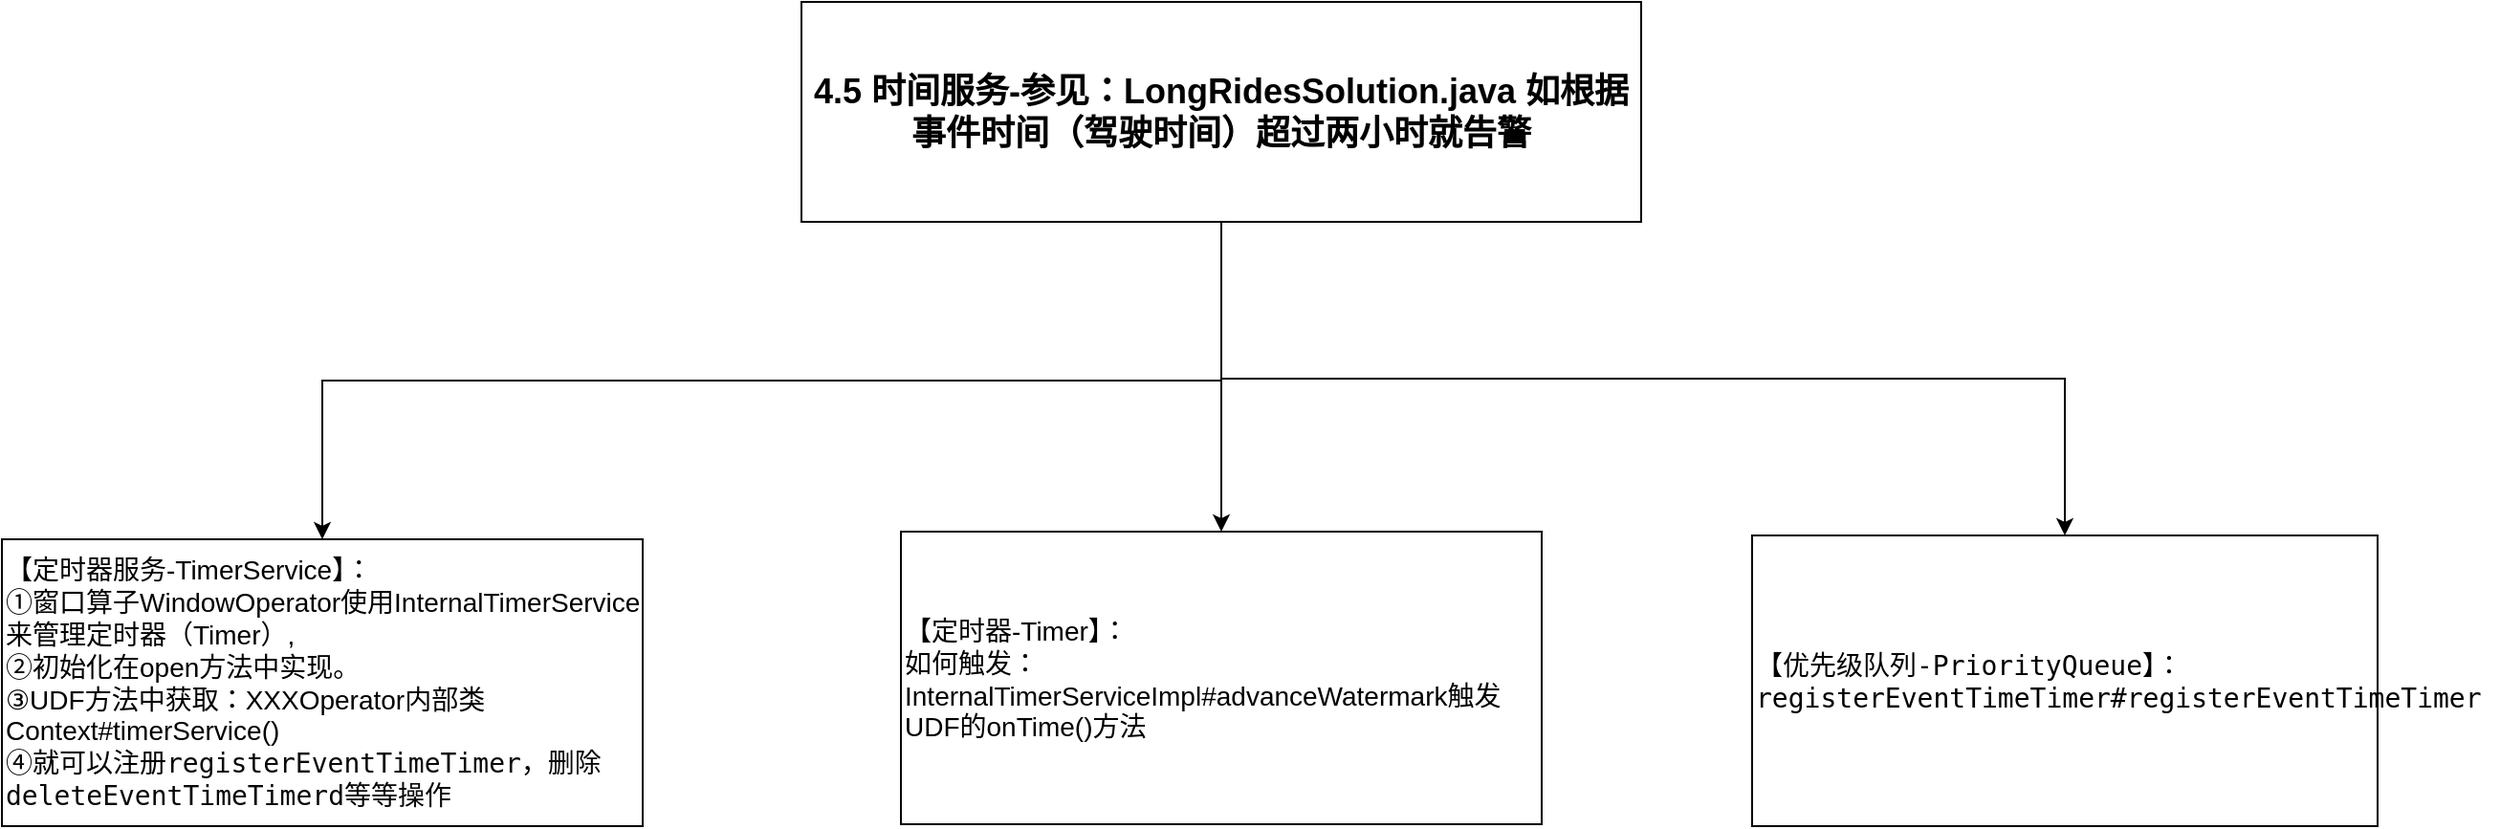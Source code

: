 <mxfile border="50" scale="3" compressed="false" locked="false" version="24.7.7">
  <diagram name="Blank" id="YmL12bMKpDGza6XwsDPr">
    <mxGraphModel dx="2000" dy="669" grid="0" gridSize="10" guides="1" tooltips="1" connect="1" arrows="1" fold="1" page="0" pageScale="1" pageWidth="827" pageHeight="1169" background="none" math="1" shadow="0">
      <root>
        <mxCell id="X5NqExCQtvZxIxQ7pmgY-0" />
        <mxCell id="1" parent="X5NqExCQtvZxIxQ7pmgY-0" />
        <mxCell id="BvsdqlHEoa5w_EsFs4Y4-4" style="edgeStyle=orthogonalEdgeStyle;rounded=0;orthogonalLoop=1;jettySize=auto;html=1;exitX=0.5;exitY=1;exitDx=0;exitDy=0;" edge="1" parent="1" source="BvsdqlHEoa5w_EsFs4Y4-8" target="BvsdqlHEoa5w_EsFs4Y4-11">
          <mxGeometry relative="1" as="geometry">
            <mxPoint x="180" y="410" as="targetPoint" />
            <mxPoint x="425" y="350" as="sourcePoint" />
          </mxGeometry>
        </mxCell>
        <mxCell id="BvsdqlHEoa5w_EsFs4Y4-51" style="edgeStyle=orthogonalEdgeStyle;rounded=0;orthogonalLoop=1;jettySize=auto;html=1;exitX=0.5;exitY=1;exitDx=0;exitDy=0;" edge="1" parent="1" source="BvsdqlHEoa5w_EsFs4Y4-8" target="BvsdqlHEoa5w_EsFs4Y4-13">
          <mxGeometry relative="1" as="geometry" />
        </mxCell>
        <mxCell id="BvsdqlHEoa5w_EsFs4Y4-54" style="edgeStyle=orthogonalEdgeStyle;rounded=0;orthogonalLoop=1;jettySize=auto;html=1;exitX=0.5;exitY=1;exitDx=0;exitDy=0;" edge="1" parent="1" source="BvsdqlHEoa5w_EsFs4Y4-8" target="BvsdqlHEoa5w_EsFs4Y4-53">
          <mxGeometry relative="1" as="geometry" />
        </mxCell>
        <mxCell id="BvsdqlHEoa5w_EsFs4Y4-8" value="&lt;h2&gt;&lt;font style=&quot;font-size: 18px;&quot;&gt;&lt;b&gt;4.5 时间服务-&lt;/b&gt;&lt;/font&gt;&lt;span style=&quot;font-size: 18px;&quot;&gt;&lt;b&gt;参见：LongRidesSolution.java 如根据事件时间（驾驶时间）超过两小时就告警&lt;/b&gt;&lt;/span&gt;&lt;/h2&gt;" style="rounded=0;whiteSpace=wrap;html=1;" vertex="1" parent="1">
          <mxGeometry x="203" y="60" width="439" height="115" as="geometry" />
        </mxCell>
        <mxCell id="BvsdqlHEoa5w_EsFs4Y4-11" value="&lt;font style=&quot;font-size: 14px;&quot;&gt;【定时器服务-TimerService】：&lt;/font&gt;&lt;div&gt;&lt;font style=&quot;font-size: 14px;&quot;&gt;①窗口算子WindowOperator使用InternalTimerService来管理定时器（Timer）,&lt;/font&gt;&lt;/div&gt;&lt;div&gt;&lt;font style=&quot;font-size: 14px;&quot;&gt;②初始化在open方法中实现。&lt;/font&gt;&lt;div&gt;&lt;font style=&quot;font-size: 14px;&quot;&gt;③UDF方法中获取：XXXOperator内部类Context#timerService()&lt;/font&gt;&lt;/div&gt;&lt;/div&gt;&lt;div&gt;&lt;font style=&quot;font-size: 14px;&quot;&gt;④就可以注册&lt;/font&gt;&lt;span style=&quot;color: rgb(8, 8, 8); font-family: &amp;quot;JetBrains Mono&amp;quot;, monospace; font-size: 10.5pt; background-color: initial;&quot;&gt;registerEventTimeTimer，删除&lt;/span&gt;&lt;span style=&quot;color: rgb(8, 8, 8); font-family: &amp;quot;JetBrains Mono&amp;quot;, monospace; font-size: 10.5pt; background-color: initial;&quot;&gt;deleteEventTimeTimerd等等操作&lt;/span&gt;&lt;/div&gt;" style="rounded=0;whiteSpace=wrap;html=1;align=left;" vertex="1" parent="1">
          <mxGeometry x="-215" y="341" width="335" height="150" as="geometry" />
        </mxCell>
        <mxCell id="BvsdqlHEoa5w_EsFs4Y4-13" value="&lt;font face=&quot;JetBrains Mono, monospace&quot;&gt;&lt;span style=&quot;font-size: 14px;&quot;&gt;【&lt;/span&gt;&lt;/font&gt;&lt;span style=&quot;font-size: 14px; font-family: &amp;quot;JetBrains Mono&amp;quot;, monospace; background-color: initial;&quot;&gt;优先级队列-PriorityQueue】：registerEventTimeTimer#registerEventTimeTimer&amp;nbsp;&lt;/span&gt;" style="rounded=0;whiteSpace=wrap;html=1;align=left;" vertex="1" parent="1">
          <mxGeometry x="700" y="339" width="327" height="152" as="geometry" />
        </mxCell>
        <mxCell id="BvsdqlHEoa5w_EsFs4Y4-53" value="&lt;font style=&quot;font-size: 14px;&quot;&gt;【定时器-Timer】：&lt;/font&gt;&lt;div&gt;&lt;span style=&quot;font-size: 14px;&quot;&gt;如何触发：&lt;/span&gt;&lt;span style=&quot;background-color: initial; font-size: 14px;&quot;&gt;InternalTimerServiceImpl#advanceWatermark触发UDF的onTime()方法&lt;/span&gt;&lt;br&gt;&lt;/div&gt;" style="rounded=0;whiteSpace=wrap;html=1;align=left;" vertex="1" parent="1">
          <mxGeometry x="255" y="337" width="335" height="153" as="geometry" />
        </mxCell>
      </root>
    </mxGraphModel>
  </diagram>
</mxfile>

